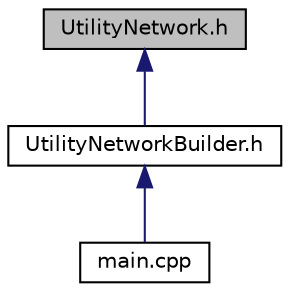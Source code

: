 digraph "UtilityNetwork.h"
{
 // LATEX_PDF_SIZE
  edge [fontname="Helvetica",fontsize="10",labelfontname="Helvetica",labelfontsize="10"];
  node [fontname="Helvetica",fontsize="10",shape=record];
  Node1 [label="UtilityNetwork.h",height=0.2,width=0.4,color="black", fillcolor="grey75", style="filled", fontcolor="black",tooltip="Defines the UtilityNetwork infrastructure class."];
  Node1 -> Node2 [dir="back",color="midnightblue",fontsize="10",style="solid",fontname="Helvetica"];
  Node2 [label="UtilityNetworkBuilder.h",height=0.2,width=0.4,color="black", fillcolor="white", style="filled",URL="$UtilityNetworkBuilder_8h.html",tooltip="Builder class for constructing utility network infrastructure."];
  Node2 -> Node3 [dir="back",color="midnightblue",fontsize="10",style="solid",fontname="Helvetica"];
  Node3 [label="main.cpp",height=0.2,width=0.4,color="black", fillcolor="white", style="filled",URL="$main_8cpp.html",tooltip="Main entry point for the City Simulation system."];
}
